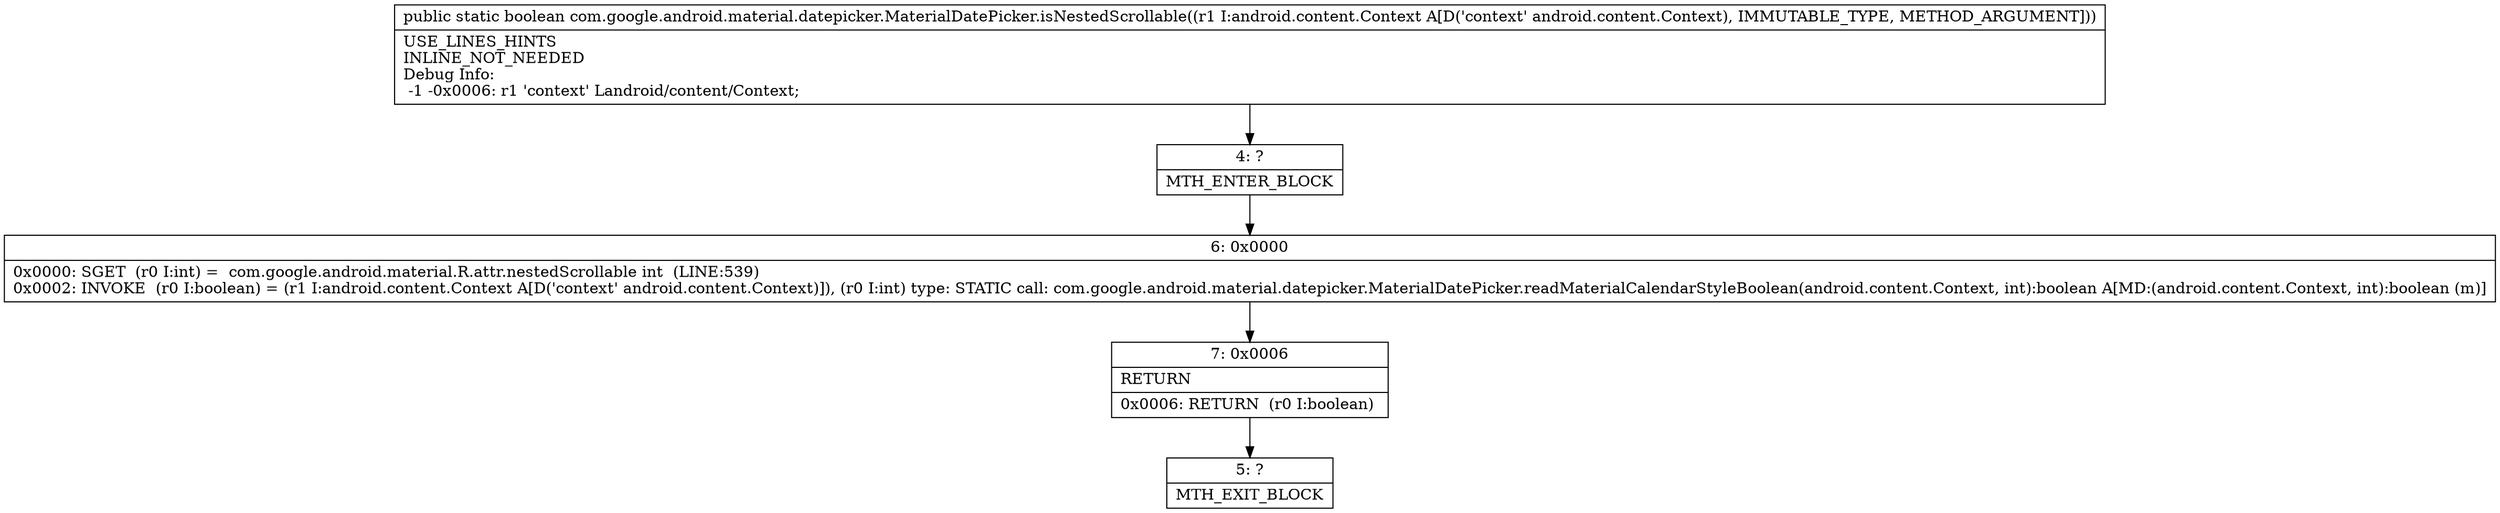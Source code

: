 digraph "CFG forcom.google.android.material.datepicker.MaterialDatePicker.isNestedScrollable(Landroid\/content\/Context;)Z" {
Node_4 [shape=record,label="{4\:\ ?|MTH_ENTER_BLOCK\l}"];
Node_6 [shape=record,label="{6\:\ 0x0000|0x0000: SGET  (r0 I:int) =  com.google.android.material.R.attr.nestedScrollable int  (LINE:539)\l0x0002: INVOKE  (r0 I:boolean) = (r1 I:android.content.Context A[D('context' android.content.Context)]), (r0 I:int) type: STATIC call: com.google.android.material.datepicker.MaterialDatePicker.readMaterialCalendarStyleBoolean(android.content.Context, int):boolean A[MD:(android.content.Context, int):boolean (m)]\l}"];
Node_7 [shape=record,label="{7\:\ 0x0006|RETURN\l|0x0006: RETURN  (r0 I:boolean) \l}"];
Node_5 [shape=record,label="{5\:\ ?|MTH_EXIT_BLOCK\l}"];
MethodNode[shape=record,label="{public static boolean com.google.android.material.datepicker.MaterialDatePicker.isNestedScrollable((r1 I:android.content.Context A[D('context' android.content.Context), IMMUTABLE_TYPE, METHOD_ARGUMENT]))  | USE_LINES_HINTS\lINLINE_NOT_NEEDED\lDebug Info:\l  \-1 \-0x0006: r1 'context' Landroid\/content\/Context;\l}"];
MethodNode -> Node_4;Node_4 -> Node_6;
Node_6 -> Node_7;
Node_7 -> Node_5;
}

